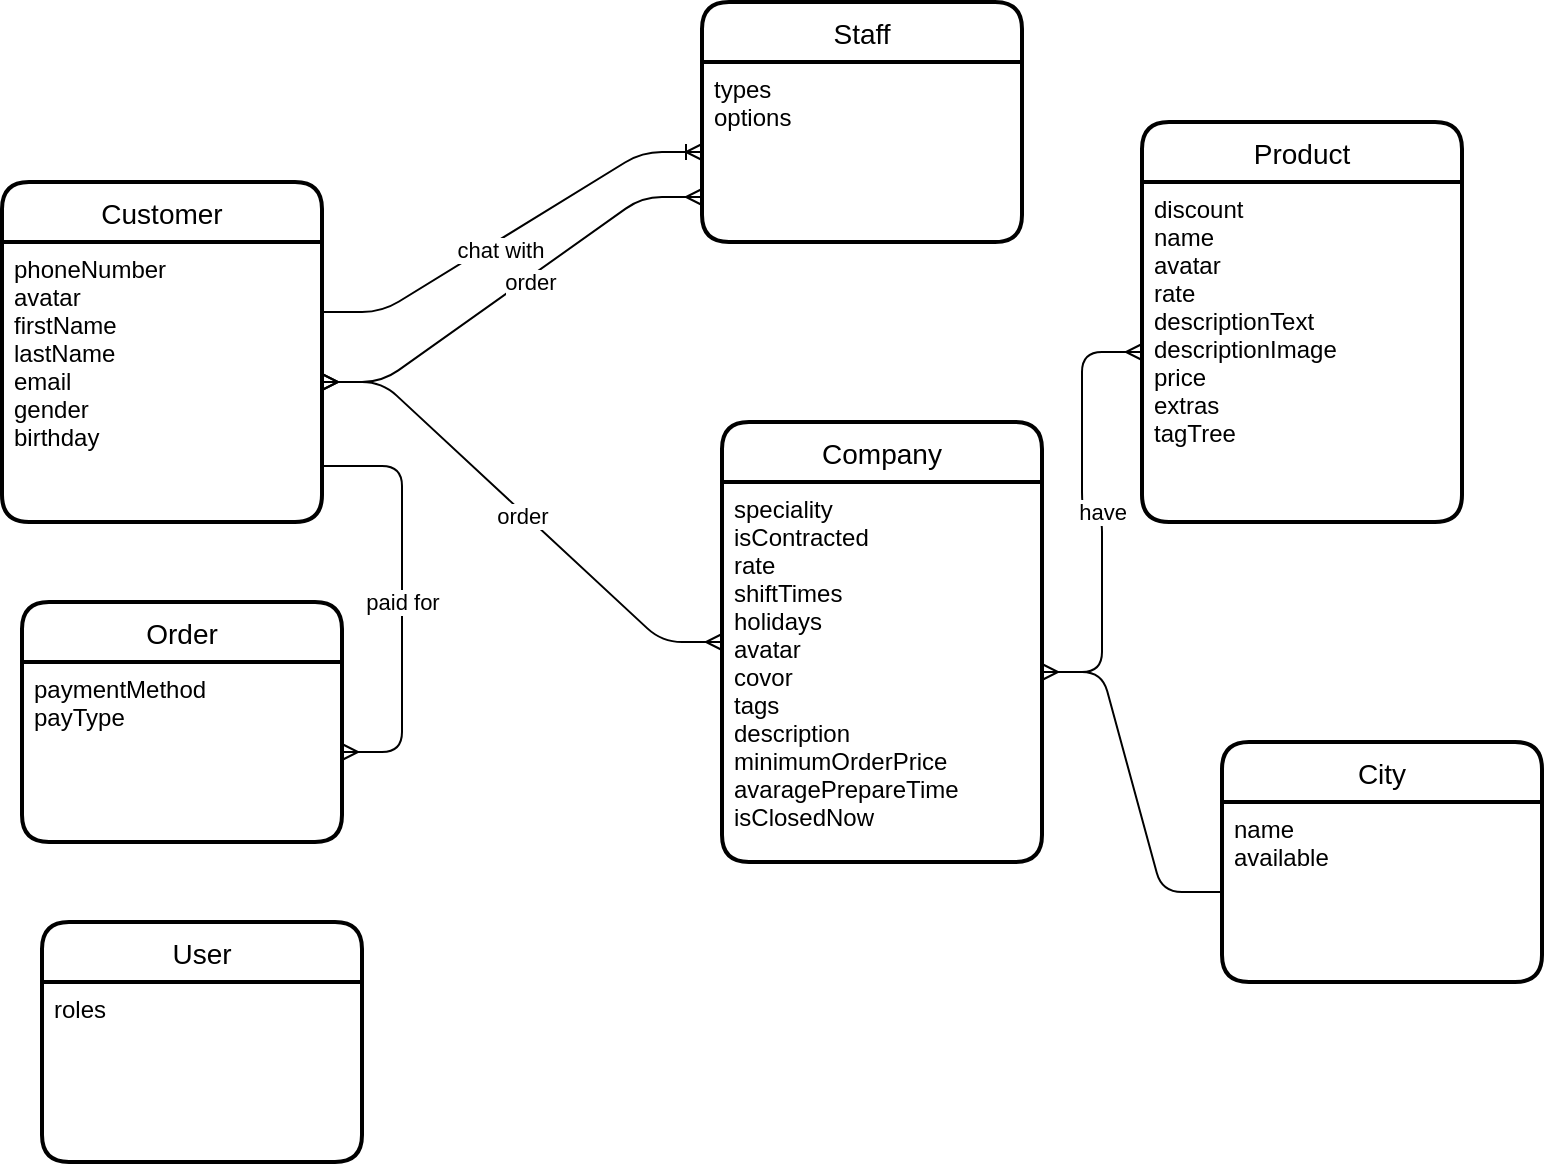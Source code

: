 <mxfile version="15.8.3" type="github" pages="2">
  <diagram id="1CtBD1NfeySFHqps1d7a" name=" conceptual model">
    <mxGraphModel dx="868" dy="1629" grid="1" gridSize="10" guides="1" tooltips="1" connect="1" arrows="1" fold="1" page="1" pageScale="1" pageWidth="827" pageHeight="1169" math="0" shadow="0">
      <root>
        <mxCell id="0" />
        <mxCell id="1" parent="0" />
        <mxCell id="9tGuspN1lIQwCTrpZOpX-1" value="" style="edgeStyle=entityRelationEdgeStyle;fontSize=12;html=1;endArrow=ERmany;startArrow=ERmany;exitX=1;exitY=0.5;exitDx=0;exitDy=0;entryX=0;entryY=0.5;entryDx=0;entryDy=0;" parent="1" source="9tGuspN1lIQwCTrpZOpX-5" target="9tGuspN1lIQwCTrpZOpX-2" edge="1">
          <mxGeometry width="100" height="100" relative="1" as="geometry">
            <mxPoint x="360" y="290" as="sourcePoint" />
            <mxPoint x="460" y="190" as="targetPoint" />
          </mxGeometry>
        </mxCell>
        <mxCell id="9tGuspN1lIQwCTrpZOpX-8" value="order" style="edgeLabel;html=1;align=center;verticalAlign=middle;resizable=0;points=[];rounded=1;" parent="9tGuspN1lIQwCTrpZOpX-1" vertex="1" connectable="0">
          <mxGeometry x="0.006" y="-1" relative="1" as="geometry">
            <mxPoint as="offset" />
          </mxGeometry>
        </mxCell>
        <mxCell id="9tGuspN1lIQwCTrpZOpX-2" value="Company" style="swimlane;childLayout=stackLayout;horizontal=1;startSize=30;horizontalStack=0;fontSize=14;fontStyle=0;strokeWidth=2;resizeParent=0;resizeLast=1;shadow=0;dashed=0;align=center;rounded=1;" parent="1" vertex="1">
          <mxGeometry x="410" y="150" width="160" height="220" as="geometry" />
        </mxCell>
        <mxCell id="9tGuspN1lIQwCTrpZOpX-3" value="speciality&#xa;isContracted&#xa;rate&#xa;shiftTimes&#xa;holidays&#xa;avatar&#xa;covor&#xa;tags&#xa;description&#xa;minimumOrderPrice&#xa;avaragePrepareTime&#xa;isClosedNow" style="align=left;strokeColor=none;fillColor=none;spacingLeft=4;fontSize=12;verticalAlign=top;resizable=0;rotatable=0;part=1;rounded=1;" parent="9tGuspN1lIQwCTrpZOpX-2" vertex="1">
          <mxGeometry y="30" width="160" height="190" as="geometry" />
        </mxCell>
        <mxCell id="9tGuspN1lIQwCTrpZOpX-4" value="Customer" style="swimlane;childLayout=stackLayout;horizontal=1;startSize=30;horizontalStack=0;fontSize=14;fontStyle=0;strokeWidth=2;resizeParent=0;resizeLast=1;shadow=0;dashed=0;align=center;rounded=1;" parent="1" vertex="1">
          <mxGeometry x="50" y="30" width="160" height="170" as="geometry" />
        </mxCell>
        <mxCell id="9tGuspN1lIQwCTrpZOpX-5" value="phoneNumber&#xa;avatar&#xa;firstName&#xa;lastName&#xa;email&#xa;gender&#xa;birthday" style="align=left;strokeColor=none;fillColor=none;spacingLeft=4;fontSize=12;verticalAlign=top;resizable=0;rotatable=0;part=1;rounded=1;" parent="9tGuspN1lIQwCTrpZOpX-4" vertex="1">
          <mxGeometry y="30" width="160" height="140" as="geometry" />
        </mxCell>
        <mxCell id="9tGuspN1lIQwCTrpZOpX-9" value="Staff" style="swimlane;childLayout=stackLayout;horizontal=1;startSize=30;horizontalStack=0;fontSize=14;fontStyle=0;strokeWidth=2;resizeParent=0;resizeLast=1;shadow=0;dashed=0;align=center;rounded=1;" parent="1" vertex="1">
          <mxGeometry x="400" y="-60" width="160" height="120" as="geometry" />
        </mxCell>
        <mxCell id="9tGuspN1lIQwCTrpZOpX-10" value="types&#xa;options" style="align=left;strokeColor=none;fillColor=none;spacingLeft=4;fontSize=12;verticalAlign=top;resizable=0;rotatable=0;part=1;rounded=1;" parent="9tGuspN1lIQwCTrpZOpX-9" vertex="1">
          <mxGeometry y="30" width="160" height="90" as="geometry" />
        </mxCell>
        <mxCell id="9tGuspN1lIQwCTrpZOpX-11" value="" style="edgeStyle=entityRelationEdgeStyle;fontSize=12;html=1;endArrow=ERmany;startArrow=ERmany;exitX=1;exitY=0.5;exitDx=0;exitDy=0;entryX=0;entryY=0.75;entryDx=0;entryDy=0;" parent="1" source="9tGuspN1lIQwCTrpZOpX-5" target="9tGuspN1lIQwCTrpZOpX-10" edge="1">
          <mxGeometry width="100" height="100" relative="1" as="geometry">
            <mxPoint x="360" y="190" as="sourcePoint" />
            <mxPoint x="460" y="90" as="targetPoint" />
          </mxGeometry>
        </mxCell>
        <mxCell id="9tGuspN1lIQwCTrpZOpX-12" value="order" style="edgeLabel;html=1;align=center;verticalAlign=middle;resizable=0;points=[];rounded=1;" parent="9tGuspN1lIQwCTrpZOpX-11" vertex="1" connectable="0">
          <mxGeometry x="0.095" y="-1" relative="1" as="geometry">
            <mxPoint y="1" as="offset" />
          </mxGeometry>
        </mxCell>
        <mxCell id="9tGuspN1lIQwCTrpZOpX-14" value="Order" style="swimlane;childLayout=stackLayout;horizontal=1;startSize=30;horizontalStack=0;fontSize=14;fontStyle=0;strokeWidth=2;resizeParent=0;resizeLast=1;shadow=0;dashed=0;align=center;rounded=1;" parent="1" vertex="1">
          <mxGeometry x="60" y="240" width="160" height="120" as="geometry" />
        </mxCell>
        <mxCell id="9tGuspN1lIQwCTrpZOpX-15" value="paymentMethod&#xa;payType" style="align=left;strokeColor=none;fillColor=none;spacingLeft=4;fontSize=12;verticalAlign=top;resizable=0;rotatable=0;part=1;rounded=1;" parent="9tGuspN1lIQwCTrpZOpX-14" vertex="1">
          <mxGeometry y="30" width="160" height="90" as="geometry" />
        </mxCell>
        <mxCell id="9tGuspN1lIQwCTrpZOpX-21" value="" style="edgeStyle=entityRelationEdgeStyle;fontSize=12;html=1;endArrow=ERoneToMany;exitX=1;exitY=0.25;exitDx=0;exitDy=0;" parent="1" source="9tGuspN1lIQwCTrpZOpX-5" target="9tGuspN1lIQwCTrpZOpX-10" edge="1">
          <mxGeometry width="100" height="100" relative="1" as="geometry">
            <mxPoint x="190" y="65" as="sourcePoint" />
            <mxPoint x="340" y="90" as="targetPoint" />
          </mxGeometry>
        </mxCell>
        <mxCell id="9tGuspN1lIQwCTrpZOpX-22" value="chat with" style="edgeLabel;html=1;align=center;verticalAlign=middle;resizable=0;points=[];rounded=1;" parent="9tGuspN1lIQwCTrpZOpX-21" vertex="1" connectable="0">
          <mxGeometry x="-0.092" y="-4" relative="1" as="geometry">
            <mxPoint as="offset" />
          </mxGeometry>
        </mxCell>
        <mxCell id="9tGuspN1lIQwCTrpZOpX-26" value="" style="edgeStyle=entityRelationEdgeStyle;fontSize=12;html=1;endArrow=ERmany;exitX=0.994;exitY=0.8;exitDx=0;exitDy=0;exitPerimeter=0;" parent="1" source="9tGuspN1lIQwCTrpZOpX-5" target="9tGuspN1lIQwCTrpZOpX-15" edge="1">
          <mxGeometry width="100" height="100" relative="1" as="geometry">
            <mxPoint x="360" y="420" as="sourcePoint" />
            <mxPoint x="470" y="290" as="targetPoint" />
          </mxGeometry>
        </mxCell>
        <mxCell id="9tGuspN1lIQwCTrpZOpX-27" value="paid for" style="edgeLabel;html=1;align=center;verticalAlign=middle;resizable=0;points=[];rounded=1;" parent="9tGuspN1lIQwCTrpZOpX-26" vertex="1" connectable="0">
          <mxGeometry x="0.014" relative="1" as="geometry">
            <mxPoint as="offset" />
          </mxGeometry>
        </mxCell>
        <mxCell id="9tGuspN1lIQwCTrpZOpX-29" value="Product" style="swimlane;childLayout=stackLayout;horizontal=1;startSize=30;horizontalStack=0;fontSize=14;fontStyle=0;strokeWidth=2;resizeParent=0;resizeLast=1;shadow=0;dashed=0;align=center;rounded=1;" parent="1" vertex="1">
          <mxGeometry x="620" width="160" height="200" as="geometry" />
        </mxCell>
        <mxCell id="9tGuspN1lIQwCTrpZOpX-30" value="discount&#xa;name&#xa;avatar&#xa;rate&#xa;descriptionText&#xa;descriptionImage&#xa;price&#xa;extras&#xa;tagTree" style="align=left;strokeColor=none;fillColor=none;spacingLeft=4;fontSize=12;verticalAlign=top;resizable=0;rotatable=0;part=1;rounded=1;" parent="9tGuspN1lIQwCTrpZOpX-29" vertex="1">
          <mxGeometry y="30" width="160" height="170" as="geometry" />
        </mxCell>
        <mxCell id="9tGuspN1lIQwCTrpZOpX-32" value="" style="edgeStyle=entityRelationEdgeStyle;fontSize=12;html=1;endArrow=ERmany;exitX=1;exitY=0.5;exitDx=0;exitDy=0;entryX=0;entryY=0.5;entryDx=0;entryDy=0;" parent="1" source="9tGuspN1lIQwCTrpZOpX-3" target="9tGuspN1lIQwCTrpZOpX-30" edge="1">
          <mxGeometry width="100" height="100" relative="1" as="geometry">
            <mxPoint x="480" y="190" as="sourcePoint" />
            <mxPoint x="640" y="110" as="targetPoint" />
          </mxGeometry>
        </mxCell>
        <mxCell id="9tGuspN1lIQwCTrpZOpX-33" value="have" style="edgeLabel;html=1;align=center;verticalAlign=middle;resizable=0;points=[];rounded=1;" parent="9tGuspN1lIQwCTrpZOpX-32" vertex="1" connectable="0">
          <mxGeometry x="-0.043" relative="1" as="geometry">
            <mxPoint as="offset" />
          </mxGeometry>
        </mxCell>
        <mxCell id="9tGuspN1lIQwCTrpZOpX-37" value="User" style="swimlane;childLayout=stackLayout;horizontal=1;startSize=30;horizontalStack=0;fontSize=14;fontStyle=0;strokeWidth=2;resizeParent=0;resizeLast=1;shadow=0;dashed=0;align=center;rounded=1;" parent="1" vertex="1">
          <mxGeometry x="70" y="400" width="160" height="120" as="geometry" />
        </mxCell>
        <mxCell id="9tGuspN1lIQwCTrpZOpX-38" value="roles" style="align=left;strokeColor=none;fillColor=none;spacingLeft=4;fontSize=12;verticalAlign=top;resizable=0;rotatable=0;part=1;rounded=1;" parent="9tGuspN1lIQwCTrpZOpX-37" vertex="1">
          <mxGeometry y="30" width="160" height="90" as="geometry" />
        </mxCell>
        <mxCell id="KrAc1WM2zYs7Ja44Bgpw-1" value="City" style="swimlane;childLayout=stackLayout;horizontal=1;startSize=30;horizontalStack=0;fontSize=14;fontStyle=0;strokeWidth=2;resizeParent=0;resizeLast=1;shadow=0;dashed=0;align=center;rounded=1;" parent="1" vertex="1">
          <mxGeometry x="660" y="310" width="160" height="120" as="geometry" />
        </mxCell>
        <mxCell id="KrAc1WM2zYs7Ja44Bgpw-2" value="name&#xa;available" style="align=left;strokeColor=none;fillColor=none;spacingLeft=4;fontSize=12;verticalAlign=top;resizable=0;rotatable=0;part=1;rounded=1;" parent="KrAc1WM2zYs7Ja44Bgpw-1" vertex="1">
          <mxGeometry y="30" width="160" height="90" as="geometry" />
        </mxCell>
        <mxCell id="KrAc1WM2zYs7Ja44Bgpw-3" value="" style="edgeStyle=entityRelationEdgeStyle;fontSize=12;html=1;endArrow=ERmany;exitX=0;exitY=0.5;exitDx=0;exitDy=0;" parent="1" source="KrAc1WM2zYs7Ja44Bgpw-2" target="9tGuspN1lIQwCTrpZOpX-3" edge="1">
          <mxGeometry width="100" height="100" relative="1" as="geometry">
            <mxPoint x="360" y="420" as="sourcePoint" />
            <mxPoint x="460" y="320" as="targetPoint" />
          </mxGeometry>
        </mxCell>
      </root>
    </mxGraphModel>
  </diagram>
  <diagram id="sw_Rlb1TfWx7y5tX4xrY" name=" logical model ">
    <mxGraphModel dx="868" dy="1629" grid="1" gridSize="10" guides="1" tooltips="1" connect="1" arrows="1" fold="1" page="1" pageScale="1" pageWidth="827" pageHeight="1169" math="0" shadow="0">
      <root>
        <mxCell id="oJCSZsSPNsd4opIi_z5D-0" />
        <mxCell id="oJCSZsSPNsd4opIi_z5D-1" parent="oJCSZsSPNsd4opIi_z5D-0" />
        <mxCell id="y8rt7L6xw_jl8__FzK8q-2" value="Company" style="swimlane;childLayout=stackLayout;horizontal=1;startSize=30;horizontalStack=0;fontSize=14;fontStyle=0;strokeWidth=2;resizeParent=0;resizeLast=1;shadow=0;dashed=0;align=center;rounded=1;" parent="oJCSZsSPNsd4opIi_z5D-1" vertex="1">
          <mxGeometry x="830" y="-560" width="180" height="210" as="geometry" />
        </mxCell>
        <mxCell id="y8rt7L6xw_jl8__FzK8q-3" value="isContracted (bool) &#xa;rate (float)&#xa;avatar (image)&#xa;covor (image)&#xa;description (text)&#xa;minimumOrderPrice (float)&#xa;avaragePrepareTime (number)&#xa;isClosedNow (bool)" style="align=left;strokeColor=none;fillColor=none;spacingLeft=4;fontSize=12;verticalAlign=top;resizable=0;rotatable=0;part=1;rounded=1;" parent="y8rt7L6xw_jl8__FzK8q-2" vertex="1">
          <mxGeometry y="30" width="180" height="180" as="geometry" />
        </mxCell>
        <mxCell id="y8rt7L6xw_jl8__FzK8q-4" value="Customer" style="swimlane;childLayout=stackLayout;horizontal=1;startSize=30;horizontalStack=0;fontSize=14;fontStyle=0;strokeWidth=2;resizeParent=0;resizeLast=1;shadow=0;dashed=0;align=center;rounded=1;" parent="oJCSZsSPNsd4opIi_z5D-1" vertex="1">
          <mxGeometry x="520" y="-640" width="160" height="170" as="geometry" />
        </mxCell>
        <mxCell id="y8rt7L6xw_jl8__FzK8q-5" value="phoneNumber (string)&#xa;avatar (image)&#xa;firstName (string)&#xa;lastName (string)&#xa;email (string)&#xa;gender (enum)&#xa;birthday (Date)" style="align=left;strokeColor=none;fillColor=none;spacingLeft=4;fontSize=12;verticalAlign=top;resizable=0;rotatable=0;part=1;rounded=1;" parent="y8rt7L6xw_jl8__FzK8q-4" vertex="1">
          <mxGeometry y="30" width="160" height="140" as="geometry" />
        </mxCell>
        <mxCell id="y8rt7L6xw_jl8__FzK8q-6" value="Staff" style="swimlane;childLayout=stackLayout;horizontal=1;startSize=30;horizontalStack=0;fontSize=14;fontStyle=0;strokeWidth=2;resizeParent=0;resizeLast=1;shadow=0;dashed=0;align=center;rounded=1;" parent="oJCSZsSPNsd4opIi_z5D-1" vertex="1">
          <mxGeometry x="1390" y="-740" width="160" height="130" as="geometry">
            <mxRectangle x="996" y="-850" width="60" height="30" as="alternateBounds" />
          </mxGeometry>
        </mxCell>
        <mxCell id="y8rt7L6xw_jl8__FzK8q-7" value="name (string)&#xa;avatar (image)&#xa;gender (enum)&#xa;birthday (Date)" style="align=left;strokeColor=none;fillColor=none;spacingLeft=4;fontSize=12;verticalAlign=top;resizable=0;rotatable=0;part=1;rounded=1;" parent="y8rt7L6xw_jl8__FzK8q-6" vertex="1">
          <mxGeometry y="30" width="160" height="100" as="geometry" />
        </mxCell>
        <mxCell id="y8rt7L6xw_jl8__FzK8q-16" value="Product" style="swimlane;childLayout=stackLayout;horizontal=1;startSize=30;horizontalStack=0;fontSize=14;fontStyle=0;strokeWidth=2;resizeParent=0;resizeLast=1;shadow=0;dashed=0;align=center;rounded=1;" parent="oJCSZsSPNsd4opIi_z5D-1" vertex="1">
          <mxGeometry x="1161" y="-520" width="160" height="110" as="geometry" />
        </mxCell>
        <mxCell id="y8rt7L6xw_jl8__FzK8q-17" value="name (string)&#xa;avatar (image)&#xa;rate (float)&#xa;description (string | image)" style="align=left;strokeColor=none;fillColor=none;spacingLeft=4;fontSize=12;verticalAlign=top;resizable=0;rotatable=0;part=1;rounded=1;" parent="y8rt7L6xw_jl8__FzK8q-16" vertex="1">
          <mxGeometry y="30" width="160" height="80" as="geometry" />
        </mxCell>
        <mxCell id="y8rt7L6xw_jl8__FzK8q-18" value="" style="edgeStyle=entityRelationEdgeStyle;fontSize=12;html=1;endArrow=ERmany;exitX=1;exitY=0.25;exitDx=0;exitDy=0;entryX=0;entryY=0.5;entryDx=0;entryDy=0;" parent="oJCSZsSPNsd4opIi_z5D-1" source="y8rt7L6xw_jl8__FzK8q-3" target="y8rt7L6xw_jl8__FzK8q-17" edge="1">
          <mxGeometry width="100" height="100" relative="1" as="geometry">
            <mxPoint x="1006" y="-400" as="sourcePoint" />
            <mxPoint x="1150" y="-500" as="targetPoint" />
          </mxGeometry>
        </mxCell>
        <mxCell id="y8rt7L6xw_jl8__FzK8q-19" value="have" style="edgeLabel;html=1;align=center;verticalAlign=middle;resizable=0;points=[];rounded=1;" parent="y8rt7L6xw_jl8__FzK8q-18" vertex="1" connectable="0">
          <mxGeometry x="-0.043" relative="1" as="geometry">
            <mxPoint as="offset" />
          </mxGeometry>
        </mxCell>
        <mxCell id="y8rt7L6xw_jl8__FzK8q-20" value="User" style="swimlane;childLayout=stackLayout;horizontal=1;startSize=30;horizontalStack=0;fontSize=14;fontStyle=0;strokeWidth=2;resizeParent=0;resizeLast=1;shadow=0;dashed=0;align=center;rounded=1;" parent="oJCSZsSPNsd4opIi_z5D-1" vertex="1">
          <mxGeometry x="30" y="-360" width="160" height="120" as="geometry" />
        </mxCell>
        <mxCell id="y8rt7L6xw_jl8__FzK8q-21" value="name (string)&#xa;email (stirng)&#xa;password (string)&#xa;phone (string)&#xa;avatar (string)" style="align=left;strokeColor=none;fillColor=none;spacingLeft=4;fontSize=12;verticalAlign=top;resizable=0;rotatable=0;part=1;rounded=1;" parent="y8rt7L6xw_jl8__FzK8q-20" vertex="1">
          <mxGeometry y="30" width="160" height="90" as="geometry" />
        </mxCell>
        <mxCell id="y8rt7L6xw_jl8__FzK8q-22" value="Order" style="swimlane;childLayout=stackLayout;horizontal=1;startSize=30;horizontalStack=0;fontSize=14;fontStyle=0;strokeWidth=2;resizeParent=0;resizeLast=1;shadow=0;dashed=0;align=center;rounded=1;" parent="oJCSZsSPNsd4opIi_z5D-1" vertex="1">
          <mxGeometry x="850" y="-704" width="160" height="120" as="geometry" />
        </mxCell>
        <mxCell id="y8rt7L6xw_jl8__FzK8q-23" value="from (string)&#xa;to (string)&#xa;shippedAt (dateTime)" style="align=left;strokeColor=none;fillColor=none;spacingLeft=4;fontSize=12;verticalAlign=top;resizable=0;rotatable=0;part=1;rounded=1;" parent="y8rt7L6xw_jl8__FzK8q-22" vertex="1">
          <mxGeometry y="30" width="160" height="90" as="geometry" />
        </mxCell>
        <mxCell id="y8rt7L6xw_jl8__FzK8q-25" value="" style="edgeStyle=entityRelationEdgeStyle;fontSize=12;html=1;endArrow=ERoneToMany;exitX=1;exitY=0.75;exitDx=0;exitDy=0;entryX=0;entryY=0.75;entryDx=0;entryDy=0;" parent="oJCSZsSPNsd4opIi_z5D-1" source="y8rt7L6xw_jl8__FzK8q-5" target="y8rt7L6xw_jl8__FzK8q-23" edge="1">
          <mxGeometry width="100" height="100" relative="1" as="geometry">
            <mxPoint x="1006" y="-390" as="sourcePoint" />
            <mxPoint x="1106" y="-490" as="targetPoint" />
          </mxGeometry>
        </mxCell>
        <mxCell id="54-7GYDkhkA4QGFH5Vja-4" value="have" style="edgeLabel;html=1;align=center;verticalAlign=middle;resizable=0;points=[];rounded=1;" parent="y8rt7L6xw_jl8__FzK8q-25" vertex="1" connectable="0">
          <mxGeometry x="-0.025" y="2" relative="1" as="geometry">
            <mxPoint as="offset" />
          </mxGeometry>
        </mxCell>
        <mxCell id="y8rt7L6xw_jl8__FzK8q-26" value="" style="edgeStyle=entityRelationEdgeStyle;fontSize=12;html=1;endArrow=ERoneToMany;entryX=1;entryY=0.5;entryDx=0;entryDy=0;exitX=0;exitY=0.5;exitDx=0;exitDy=0;startArrow=ERmany;startFill=0;" parent="oJCSZsSPNsd4opIi_z5D-1" source="y8rt7L6xw_jl8__FzK8q-17" target="y8rt7L6xw_jl8__FzK8q-23" edge="1">
          <mxGeometry width="100" height="100" relative="1" as="geometry">
            <mxPoint x="1006" y="-390" as="sourcePoint" />
            <mxPoint x="1106" y="-490" as="targetPoint" />
          </mxGeometry>
        </mxCell>
        <mxCell id="54-7GYDkhkA4QGFH5Vja-47" value="have" style="edgeLabel;html=1;align=center;verticalAlign=middle;resizable=0;points=[];rounded=1;" parent="y8rt7L6xw_jl8__FzK8q-26" vertex="1" connectable="0">
          <mxGeometry x="-0.044" y="-1" relative="1" as="geometry">
            <mxPoint as="offset" />
          </mxGeometry>
        </mxCell>
        <mxCell id="wuW9CxF9y5MbO_lCoYKC-0" value="" style="edgeStyle=entityRelationEdgeStyle;fontSize=12;html=1;endArrow=ERmany;startArrow=ERmany;exitX=1;exitY=0.5;exitDx=0;exitDy=0;entryX=0;entryY=0.75;entryDx=0;entryDy=0;" parent="oJCSZsSPNsd4opIi_z5D-1" source="y8rt7L6xw_jl8__FzK8q-23" target="y8rt7L6xw_jl8__FzK8q-7" edge="1">
          <mxGeometry width="100" height="100" relative="1" as="geometry">
            <mxPoint x="1006" y="-590" as="sourcePoint" />
            <mxPoint x="1106" y="-690" as="targetPoint" />
          </mxGeometry>
        </mxCell>
        <mxCell id="54-7GYDkhkA4QGFH5Vja-5" value="have" style="edgeLabel;html=1;align=center;verticalAlign=middle;resizable=0;points=[];rounded=1;" parent="wuW9CxF9y5MbO_lCoYKC-0" vertex="1" connectable="0">
          <mxGeometry x="0.115" y="-1" relative="1" as="geometry">
            <mxPoint as="offset" />
          </mxGeometry>
        </mxCell>
        <mxCell id="wuW9CxF9y5MbO_lCoYKC-1" value="Message" style="swimlane;childLayout=stackLayout;horizontal=1;startSize=30;horizontalStack=0;fontSize=14;fontStyle=0;strokeWidth=2;resizeParent=0;resizeLast=1;shadow=0;dashed=0;align=center;rounded=1;" parent="oJCSZsSPNsd4opIi_z5D-1" vertex="1">
          <mxGeometry x="540" y="-890" width="160" height="150" as="geometry" />
        </mxCell>
        <mxCell id="wuW9CxF9y5MbO_lCoYKC-2" value="type (enum)&#xa;body (string)&#xa;readed (bool)&#xa;sendTime (dateTime)&#xa;isFromMe (bool)" style="align=left;strokeColor=none;fillColor=none;spacingLeft=4;fontSize=12;verticalAlign=top;resizable=0;rotatable=0;part=1;rounded=1;" parent="wuW9CxF9y5MbO_lCoYKC-1" vertex="1">
          <mxGeometry y="30" width="160" height="120" as="geometry" />
        </mxCell>
        <mxCell id="54-7GYDkhkA4QGFH5Vja-2" value="" style="edgeStyle=entityRelationEdgeStyle;fontSize=12;html=1;endArrow=ERmany;entryX=1;entryY=0.75;entryDx=0;entryDy=0;exitX=0;exitY=0.5;exitDx=0;exitDy=0;" parent="oJCSZsSPNsd4opIi_z5D-1" source="y8rt7L6xw_jl8__FzK8q-23" target="wuW9CxF9y5MbO_lCoYKC-2" edge="1">
          <mxGeometry width="100" height="100" relative="1" as="geometry">
            <mxPoint x="1006" y="-590" as="sourcePoint" />
            <mxPoint x="1106" y="-690" as="targetPoint" />
          </mxGeometry>
        </mxCell>
        <mxCell id="54-7GYDkhkA4QGFH5Vja-3" value="have" style="edgeLabel;html=1;align=center;verticalAlign=middle;resizable=0;points=[];rounded=1;" parent="54-7GYDkhkA4QGFH5Vja-2" vertex="1" connectable="0">
          <mxGeometry x="0.012" y="-1" relative="1" as="geometry">
            <mxPoint as="offset" />
          </mxGeometry>
        </mxCell>
        <mxCell id="54-7GYDkhkA4QGFH5Vja-6" value="Transport" style="swimlane;childLayout=stackLayout;horizontal=1;startSize=30;horizontalStack=0;fontSize=14;fontStyle=0;strokeWidth=2;resizeParent=0;resizeLast=1;shadow=0;dashed=0;align=center;rounded=1;" parent="oJCSZsSPNsd4opIi_z5D-1" vertex="1">
          <mxGeometry x="1130" y="-740" width="160" height="60" as="geometry" />
        </mxCell>
        <mxCell id="54-7GYDkhkA4QGFH5Vja-7" value="brandName (string)&#xa;" style="align=left;strokeColor=none;fillColor=none;spacingLeft=4;fontSize=12;verticalAlign=top;resizable=0;rotatable=0;part=1;rounded=1;" parent="54-7GYDkhkA4QGFH5Vja-6" vertex="1">
          <mxGeometry y="30" width="160" height="30" as="geometry" />
        </mxCell>
        <mxCell id="54-7GYDkhkA4QGFH5Vja-8" value="" style="edgeStyle=entityRelationEdgeStyle;fontSize=12;html=1;endArrow=ERmany;startArrow=ERmany;exitX=1;exitY=0.75;exitDx=0;exitDy=0;" parent="oJCSZsSPNsd4opIi_z5D-1" source="54-7GYDkhkA4QGFH5Vja-7" target="y8rt7L6xw_jl8__FzK8q-7" edge="1">
          <mxGeometry width="100" height="100" relative="1" as="geometry">
            <mxPoint x="1006" y="-590" as="sourcePoint" />
            <mxPoint x="1096" y="-720" as="targetPoint" />
          </mxGeometry>
        </mxCell>
        <mxCell id="54-7GYDkhkA4QGFH5Vja-9" value="have" style="edgeLabel;html=1;align=center;verticalAlign=middle;resizable=0;points=[];rounded=1;" parent="54-7GYDkhkA4QGFH5Vja-8" vertex="1" connectable="0">
          <mxGeometry x="-0.041" y="2" relative="1" as="geometry">
            <mxPoint x="1" as="offset" />
          </mxGeometry>
        </mxCell>
        <mxCell id="54-7GYDkhkA4QGFH5Vja-10" value="Available Options" style="swimlane;childLayout=stackLayout;horizontal=1;startSize=30;horizontalStack=0;fontSize=14;fontStyle=0;strokeWidth=2;resizeParent=0;resizeLast=1;shadow=0;dashed=0;align=center;rounded=1;" parent="oJCSZsSPNsd4opIi_z5D-1" vertex="1">
          <mxGeometry x="850" y="-890" width="160" height="70" as="geometry" />
        </mxCell>
        <mxCell id="54-7GYDkhkA4QGFH5Vja-11" value="option (string)" style="align=left;strokeColor=none;fillColor=none;spacingLeft=4;fontSize=12;verticalAlign=top;resizable=0;rotatable=0;part=1;rounded=1;" parent="54-7GYDkhkA4QGFH5Vja-10" vertex="1">
          <mxGeometry y="30" width="160" height="40" as="geometry" />
        </mxCell>
        <mxCell id="54-7GYDkhkA4QGFH5Vja-13" value="" style="edgeStyle=entityRelationEdgeStyle;fontSize=12;html=1;endArrow=ERmany;startArrow=ERmany;exitX=1;exitY=0.25;exitDx=0;exitDy=0;entryX=0;entryY=0.5;entryDx=0;entryDy=0;" parent="oJCSZsSPNsd4opIi_z5D-1" source="y2Da1GwsdGxIQQ0L9hlV-35" target="54-7GYDkhkA4QGFH5Vja-7" edge="1">
          <mxGeometry width="100" height="100" relative="1" as="geometry">
            <mxPoint x="1016" y="-630" as="sourcePoint" />
            <mxPoint x="1116" y="-730" as="targetPoint" />
          </mxGeometry>
        </mxCell>
        <mxCell id="54-7GYDkhkA4QGFH5Vja-14" value="have" style="edgeLabel;html=1;align=center;verticalAlign=middle;resizable=0;points=[];rounded=1;" parent="54-7GYDkhkA4QGFH5Vja-13" vertex="1" connectable="0">
          <mxGeometry x="-0.063" relative="1" as="geometry">
            <mxPoint as="offset" />
          </mxGeometry>
        </mxCell>
        <mxCell id="54-7GYDkhkA4QGFH5Vja-20" value="Extra" style="swimlane;childLayout=stackLayout;horizontal=1;startSize=30;horizontalStack=0;fontSize=14;fontStyle=0;strokeWidth=2;resizeParent=0;resizeLast=1;shadow=0;dashed=0;align=center;rounded=1;" parent="oJCSZsSPNsd4opIi_z5D-1" vertex="1">
          <mxGeometry x="1161" y="-380" width="160" height="70" as="geometry" />
        </mxCell>
        <mxCell id="54-7GYDkhkA4QGFH5Vja-21" value="name (string)&#xa;price (float)" style="align=left;strokeColor=none;fillColor=none;spacingLeft=4;fontSize=12;verticalAlign=top;resizable=0;rotatable=0;part=1;rounded=1;" parent="54-7GYDkhkA4QGFH5Vja-20" vertex="1">
          <mxGeometry y="30" width="160" height="40" as="geometry" />
        </mxCell>
        <mxCell id="54-7GYDkhkA4QGFH5Vja-23" value="" style="edgeStyle=entityRelationEdgeStyle;fontSize=12;html=1;endArrow=ERoneToMany;entryX=0;entryY=0.75;entryDx=0;entryDy=0;exitX=1;exitY=0.25;exitDx=0;exitDy=0;" parent="oJCSZsSPNsd4opIi_z5D-1" source="y8rt7L6xw_jl8__FzK8q-3" target="54-7GYDkhkA4QGFH5Vja-21" edge="1">
          <mxGeometry width="100" height="100" relative="1" as="geometry">
            <mxPoint x="1006" y="-360" as="sourcePoint" />
            <mxPoint x="1106" y="-460" as="targetPoint" />
          </mxGeometry>
        </mxCell>
        <mxCell id="54-7GYDkhkA4QGFH5Vja-27" value="have" style="edgeLabel;html=1;align=center;verticalAlign=middle;resizable=0;points=[];rounded=1;" parent="54-7GYDkhkA4QGFH5Vja-23" vertex="1" connectable="0">
          <mxGeometry x="0.043" y="-1" relative="1" as="geometry">
            <mxPoint as="offset" />
          </mxGeometry>
        </mxCell>
        <mxCell id="54-7GYDkhkA4QGFH5Vja-25" value="" style="edgeStyle=entityRelationEdgeStyle;fontSize=12;html=1;endArrow=ERmany;startArrow=ERmany;exitX=1;exitY=0.5;exitDx=0;exitDy=0;entryX=1;entryY=0.75;entryDx=0;entryDy=0;" parent="oJCSZsSPNsd4opIi_z5D-1" source="54-7GYDkhkA4QGFH5Vja-21" target="y8rt7L6xw_jl8__FzK8q-17" edge="1">
          <mxGeometry width="100" height="100" relative="1" as="geometry">
            <mxPoint x="1006" y="-360" as="sourcePoint" />
            <mxPoint x="1106" y="-460" as="targetPoint" />
          </mxGeometry>
        </mxCell>
        <mxCell id="54-7GYDkhkA4QGFH5Vja-26" value="have" style="edgeLabel;html=1;align=center;verticalAlign=middle;resizable=0;points=[];rounded=1;" parent="54-7GYDkhkA4QGFH5Vja-25" vertex="1" connectable="0">
          <mxGeometry x="0.085" y="-5" relative="1" as="geometry">
            <mxPoint as="offset" />
          </mxGeometry>
        </mxCell>
        <mxCell id="54-7GYDkhkA4QGFH5Vja-28" value="Role" style="swimlane;childLayout=stackLayout;horizontal=1;startSize=30;horizontalStack=0;fontSize=14;fontStyle=0;strokeWidth=2;resizeParent=0;resizeLast=1;shadow=0;dashed=0;align=center;rounded=1;" parent="oJCSZsSPNsd4opIi_z5D-1" vertex="1">
          <mxGeometry x="300" y="-310" width="160" height="70" as="geometry" />
        </mxCell>
        <mxCell id="54-7GYDkhkA4QGFH5Vja-29" value="roleName (string)&#xa;roleDescription (string)&#xa;" style="align=left;strokeColor=none;fillColor=none;spacingLeft=4;fontSize=12;verticalAlign=top;resizable=0;rotatable=0;part=1;rounded=1;" parent="54-7GYDkhkA4QGFH5Vja-28" vertex="1">
          <mxGeometry y="30" width="160" height="40" as="geometry" />
        </mxCell>
        <mxCell id="54-7GYDkhkA4QGFH5Vja-30" value="" style="edgeStyle=entityRelationEdgeStyle;fontSize=12;html=1;endArrow=ERmany;startArrow=ERmany;exitX=1;exitY=0.75;exitDx=0;exitDy=0;entryX=0;entryY=0.5;entryDx=0;entryDy=0;" parent="oJCSZsSPNsd4opIi_z5D-1" source="y8rt7L6xw_jl8__FzK8q-21" target="54-7GYDkhkA4QGFH5Vja-29" edge="1">
          <mxGeometry width="100" height="100" relative="1" as="geometry">
            <mxPoint x="381" y="-290" as="sourcePoint" />
            <mxPoint x="481" y="-390" as="targetPoint" />
          </mxGeometry>
        </mxCell>
        <mxCell id="54-7GYDkhkA4QGFH5Vja-34" value="have" style="edgeLabel;html=1;align=center;verticalAlign=middle;resizable=0;points=[];rounded=1;" parent="54-7GYDkhkA4QGFH5Vja-30" vertex="1" connectable="0">
          <mxGeometry x="-0.083" relative="1" as="geometry">
            <mxPoint as="offset" />
          </mxGeometry>
        </mxCell>
        <mxCell id="54-7GYDkhkA4QGFH5Vja-31" value="Permission" style="swimlane;childLayout=stackLayout;horizontal=1;startSize=30;horizontalStack=0;fontSize=14;fontStyle=0;strokeWidth=2;resizeParent=0;resizeLast=1;shadow=0;dashed=0;align=center;rounded=1;" parent="oJCSZsSPNsd4opIi_z5D-1" vertex="1">
          <mxGeometry x="30" y="-230" width="160" height="60" as="geometry" />
        </mxCell>
        <mxCell id="54-7GYDkhkA4QGFH5Vja-32" value="permission (string)" style="align=left;strokeColor=none;fillColor=none;spacingLeft=4;fontSize=12;verticalAlign=top;resizable=0;rotatable=0;part=1;rounded=1;" parent="54-7GYDkhkA4QGFH5Vja-31" vertex="1">
          <mxGeometry y="30" width="160" height="30" as="geometry" />
        </mxCell>
        <mxCell id="54-7GYDkhkA4QGFH5Vja-33" value="" style="edgeStyle=entityRelationEdgeStyle;fontSize=12;html=1;endArrow=ERmany;startArrow=ERmany;exitX=1;exitY=0.25;exitDx=0;exitDy=0;entryX=0;entryY=0.5;entryDx=0;entryDy=0;" parent="oJCSZsSPNsd4opIi_z5D-1" source="54-7GYDkhkA4QGFH5Vja-32" target="54-7GYDkhkA4QGFH5Vja-29" edge="1">
          <mxGeometry width="100" height="100" relative="1" as="geometry">
            <mxPoint x="381" y="-290" as="sourcePoint" />
            <mxPoint x="481" y="-390" as="targetPoint" />
          </mxGeometry>
        </mxCell>
        <mxCell id="54-7GYDkhkA4QGFH5Vja-35" value="have" style="edgeLabel;html=1;align=center;verticalAlign=middle;resizable=0;points=[];rounded=1;" parent="54-7GYDkhkA4QGFH5Vja-33" vertex="1" connectable="0">
          <mxGeometry x="-0.068" y="1" relative="1" as="geometry">
            <mxPoint as="offset" />
          </mxGeometry>
        </mxCell>
        <mxCell id="54-7GYDkhkA4QGFH5Vja-36" value="Staff Speciality" style="swimlane;childLayout=stackLayout;horizontal=1;startSize=30;horizontalStack=0;fontSize=14;fontStyle=0;strokeWidth=2;resizeParent=0;resizeLast=1;shadow=0;dashed=0;align=center;rounded=1;" parent="oJCSZsSPNsd4opIi_z5D-1" vertex="1">
          <mxGeometry x="1130" y="-830" width="160" height="70" as="geometry" />
        </mxCell>
        <mxCell id="54-7GYDkhkA4QGFH5Vja-37" value="specialitiy (text)" style="align=left;strokeColor=none;fillColor=none;spacingLeft=4;fontSize=12;verticalAlign=top;resizable=0;rotatable=0;part=1;rounded=1;" parent="54-7GYDkhkA4QGFH5Vja-36" vertex="1">
          <mxGeometry y="30" width="160" height="40" as="geometry" />
        </mxCell>
        <mxCell id="54-7GYDkhkA4QGFH5Vja-40" value="" style="edgeStyle=entityRelationEdgeStyle;fontSize=12;html=1;endArrow=ERmany;startArrow=ERmany;" parent="oJCSZsSPNsd4opIi_z5D-1" source="54-7GYDkhkA4QGFH5Vja-11" target="54-7GYDkhkA4QGFH5Vja-37" edge="1">
          <mxGeometry width="100" height="100" relative="1" as="geometry">
            <mxPoint x="1080" y="-650" as="sourcePoint" />
            <mxPoint x="1180" y="-750" as="targetPoint" />
          </mxGeometry>
        </mxCell>
        <mxCell id="54-7GYDkhkA4QGFH5Vja-42" value="have" style="edgeLabel;html=1;align=center;verticalAlign=middle;resizable=0;points=[];rounded=1;" parent="54-7GYDkhkA4QGFH5Vja-40" vertex="1" connectable="0">
          <mxGeometry x="-0.088" y="2" relative="1" as="geometry">
            <mxPoint as="offset" />
          </mxGeometry>
        </mxCell>
        <mxCell id="54-7GYDkhkA4QGFH5Vja-44" value="" style="edgeStyle=entityRelationEdgeStyle;fontSize=12;html=1;endArrow=ERmany;startArrow=ERmany;exitX=1;exitY=0.5;exitDx=0;exitDy=0;entryX=0;entryY=0.25;entryDx=0;entryDy=0;" parent="oJCSZsSPNsd4opIi_z5D-1" source="54-7GYDkhkA4QGFH5Vja-37" target="y8rt7L6xw_jl8__FzK8q-7" edge="1">
          <mxGeometry width="100" height="100" relative="1" as="geometry">
            <mxPoint x="1070" y="-710" as="sourcePoint" />
            <mxPoint x="1290" y="-915" as="targetPoint" />
          </mxGeometry>
        </mxCell>
        <mxCell id="54-7GYDkhkA4QGFH5Vja-45" value="have" style="edgeLabel;html=1;align=center;verticalAlign=middle;resizable=0;points=[];rounded=1;" parent="54-7GYDkhkA4QGFH5Vja-44" vertex="1" connectable="0">
          <mxGeometry x="-0.143" relative="1" as="geometry">
            <mxPoint as="offset" />
          </mxGeometry>
        </mxCell>
        <mxCell id="54-7GYDkhkA4QGFH5Vja-49" value="Staff selected option" style="swimlane;childLayout=stackLayout;horizontal=1;startSize=30;horizontalStack=0;fontSize=14;fontStyle=0;strokeWidth=2;resizeParent=0;resizeLast=1;shadow=0;dashed=0;align=center;rounded=1;" parent="oJCSZsSPNsd4opIi_z5D-1" vertex="1">
          <mxGeometry x="1140" y="-960" width="160" height="60" as="geometry" />
        </mxCell>
        <mxCell id="54-7GYDkhkA4QGFH5Vja-50" value="optionName (string )" style="align=left;strokeColor=none;fillColor=none;spacingLeft=4;fontSize=12;verticalAlign=top;resizable=0;rotatable=0;part=1;rounded=1;" parent="54-7GYDkhkA4QGFH5Vja-49" vertex="1">
          <mxGeometry y="30" width="160" height="30" as="geometry" />
        </mxCell>
        <mxCell id="54-7GYDkhkA4QGFH5Vja-52" value="" style="edgeStyle=entityRelationEdgeStyle;fontSize=12;html=1;endArrow=ERmany;startArrow=ERmany;exitX=0;exitY=0.25;exitDx=0;exitDy=0;entryX=1;entryY=0.5;entryDx=0;entryDy=0;" parent="oJCSZsSPNsd4opIi_z5D-1" source="y8rt7L6xw_jl8__FzK8q-7" target="54-7GYDkhkA4QGFH5Vja-50" edge="1">
          <mxGeometry width="100" height="100" relative="1" as="geometry">
            <mxPoint x="1370" y="-660" as="sourcePoint" />
            <mxPoint x="1470" y="-760" as="targetPoint" />
          </mxGeometry>
        </mxCell>
        <mxCell id="54-7GYDkhkA4QGFH5Vja-53" value="have" style="edgeLabel;html=1;align=center;verticalAlign=middle;resizable=0;points=[];rounded=1;" parent="54-7GYDkhkA4QGFH5Vja-52" vertex="1" connectable="0">
          <mxGeometry x="0.054" y="-3" relative="1" as="geometry">
            <mxPoint as="offset" />
          </mxGeometry>
        </mxCell>
        <mxCell id="54-7GYDkhkA4QGFH5Vja-55" value="Allowed options" style="swimlane;childLayout=stackLayout;horizontal=1;startSize=30;horizontalStack=0;fontSize=14;fontStyle=0;strokeWidth=2;resizeParent=0;resizeLast=1;shadow=0;dashed=0;align=center;sketch=0;rounded=1;" parent="oJCSZsSPNsd4opIi_z5D-1" vertex="1">
          <mxGeometry x="520" y="-1110" width="160" height="70" as="geometry" />
        </mxCell>
        <mxCell id="54-7GYDkhkA4QGFH5Vja-56" value="option (string)" style="align=left;strokeColor=none;fillColor=none;spacingLeft=4;fontSize=12;verticalAlign=top;resizable=0;rotatable=0;part=1;sketch=0;rounded=1;" parent="54-7GYDkhkA4QGFH5Vja-55" vertex="1">
          <mxGeometry y="30" width="160" height="40" as="geometry" />
        </mxCell>
        <mxCell id="54-7GYDkhkA4QGFH5Vja-57" value="" style="edgeStyle=entityRelationEdgeStyle;fontSize=12;html=1;endArrow=ERmany;startArrow=ERmany;sketch=0;curved=0;exitX=0;exitY=0;exitDx=0;exitDy=0;entryX=1;entryY=0.75;entryDx=0;entryDy=0;" parent="oJCSZsSPNsd4opIi_z5D-1" source="y8rt7L6xw_jl8__FzK8q-23" target="54-7GYDkhkA4QGFH5Vja-56" edge="1">
          <mxGeometry width="100" height="100" relative="1" as="geometry">
            <mxPoint x="1090" y="-670" as="sourcePoint" />
            <mxPoint x="1190" y="-770" as="targetPoint" />
          </mxGeometry>
        </mxCell>
        <mxCell id="54-7GYDkhkA4QGFH5Vja-58" value="have" style="edgeLabel;html=1;align=center;verticalAlign=middle;resizable=0;points=[];rounded=1;" parent="54-7GYDkhkA4QGFH5Vja-57" vertex="1" connectable="0">
          <mxGeometry x="-0.013" relative="1" as="geometry">
            <mxPoint as="offset" />
          </mxGeometry>
        </mxCell>
        <mxCell id="54-7GYDkhkA4QGFH5Vja-59" value="" style="edgeStyle=entityRelationEdgeStyle;fontSize=12;html=1;endArrow=ERmany;startArrow=ERmany;sketch=0;curved=0;exitX=1;exitY=0.25;exitDx=0;exitDy=0;entryX=0;entryY=0;entryDx=0;entryDy=0;" parent="oJCSZsSPNsd4opIi_z5D-1" source="54-7GYDkhkA4QGFH5Vja-56" target="54-7GYDkhkA4QGFH5Vja-11" edge="1">
          <mxGeometry width="100" height="100" relative="1" as="geometry">
            <mxPoint x="1090" y="-670" as="sourcePoint" />
            <mxPoint x="1190" y="-770" as="targetPoint" />
          </mxGeometry>
        </mxCell>
        <mxCell id="54-7GYDkhkA4QGFH5Vja-60" value="Payment Method" style="swimlane;childLayout=stackLayout;horizontal=1;startSize=30;horizontalStack=0;fontSize=14;fontStyle=0;strokeWidth=2;resizeParent=0;resizeLast=1;shadow=0;dashed=0;align=center;sketch=0;rounded=1;" parent="oJCSZsSPNsd4opIi_z5D-1" vertex="1">
          <mxGeometry x="1161" y="-215" width="160" height="80" as="geometry" />
        </mxCell>
        <mxCell id="54-7GYDkhkA4QGFH5Vja-61" value="method (enum)&#xa;isAvailable (bool)" style="align=left;strokeColor=none;fillColor=none;spacingLeft=4;fontSize=12;verticalAlign=top;resizable=0;rotatable=0;part=1;sketch=0;rounded=1;" parent="54-7GYDkhkA4QGFH5Vja-60" vertex="1">
          <mxGeometry y="30" width="160" height="50" as="geometry" />
        </mxCell>
        <mxCell id="54-7GYDkhkA4QGFH5Vja-62" value="" style="edgeStyle=entityRelationEdgeStyle;fontSize=12;html=1;endArrow=ERmany;startArrow=ERmany;sketch=0;curved=0;exitX=1;exitY=0.75;exitDx=0;exitDy=0;entryX=0;entryY=0.25;entryDx=0;entryDy=0;" parent="oJCSZsSPNsd4opIi_z5D-1" source="y8rt7L6xw_jl8__FzK8q-3" target="54-7GYDkhkA4QGFH5Vja-61" edge="1">
          <mxGeometry width="100" height="100" relative="1" as="geometry">
            <mxPoint x="850" y="-200" as="sourcePoint" />
            <mxPoint x="950" y="-300" as="targetPoint" />
          </mxGeometry>
        </mxCell>
        <mxCell id="54-7GYDkhkA4QGFH5Vja-63" value="allaw" style="edgeLabel;html=1;align=center;verticalAlign=middle;resizable=0;points=[];rounded=1;" parent="54-7GYDkhkA4QGFH5Vja-62" vertex="1" connectable="0">
          <mxGeometry x="-0.017" y="-1" relative="1" as="geometry">
            <mxPoint y="-1" as="offset" />
          </mxGeometry>
        </mxCell>
        <mxCell id="54-7GYDkhkA4QGFH5Vja-64" value="Payment Data" style="swimlane;childLayout=stackLayout;horizontal=1;startSize=30;horizontalStack=0;fontSize=14;fontStyle=0;strokeWidth=2;resizeParent=0;resizeLast=1;shadow=0;dashed=0;align=center;sketch=0;rounded=1;" parent="oJCSZsSPNsd4opIi_z5D-1" vertex="1">
          <mxGeometry x="310" y="-660" width="160" height="100" as="geometry" />
        </mxCell>
        <mxCell id="54-7GYDkhkA4QGFH5Vja-65" value="digits (string)&#xa;exMonth (string)&#xa;exYear (string)&#xa;holder (string)" style="align=left;strokeColor=none;fillColor=none;spacingLeft=4;fontSize=12;verticalAlign=top;resizable=0;rotatable=0;part=1;sketch=0;rounded=1;" parent="54-7GYDkhkA4QGFH5Vja-64" vertex="1">
          <mxGeometry y="30" width="160" height="70" as="geometry" />
        </mxCell>
        <mxCell id="54-7GYDkhkA4QGFH5Vja-66" value="" style="edgeStyle=entityRelationEdgeStyle;fontSize=12;html=1;endArrow=ERmany;startArrow=ERmany;sketch=0;curved=0;entryX=0;entryY=0.5;entryDx=0;entryDy=0;" parent="oJCSZsSPNsd4opIi_z5D-1" source="54-7GYDkhkA4QGFH5Vja-65" target="y8rt7L6xw_jl8__FzK8q-4" edge="1">
          <mxGeometry width="100" height="100" relative="1" as="geometry">
            <mxPoint x="850" y="-200" as="sourcePoint" />
            <mxPoint x="950" y="-300" as="targetPoint" />
          </mxGeometry>
        </mxCell>
        <mxCell id="54-7GYDkhkA4QGFH5Vja-67" value="have" style="edgeLabel;html=1;align=center;verticalAlign=middle;resizable=0;points=[];rounded=1;" parent="54-7GYDkhkA4QGFH5Vja-66" vertex="1" connectable="0">
          <mxGeometry x="-0.0" y="-2" relative="1" as="geometry">
            <mxPoint as="offset" />
          </mxGeometry>
        </mxCell>
        <mxCell id="54-7GYDkhkA4QGFH5Vja-68" value="Company Specialitiy" style="swimlane;childLayout=stackLayout;horizontal=1;startSize=30;horizontalStack=0;fontSize=14;fontStyle=0;strokeWidth=2;resizeParent=0;resizeLast=1;shadow=0;dashed=0;align=center;sketch=0;rounded=1;" parent="oJCSZsSPNsd4opIi_z5D-1" vertex="1">
          <mxGeometry x="520" y="-450" width="160" height="70" as="geometry" />
        </mxCell>
        <mxCell id="54-7GYDkhkA4QGFH5Vja-69" value="specialitiy (string)" style="align=left;strokeColor=none;fillColor=none;spacingLeft=4;fontSize=12;verticalAlign=top;resizable=0;rotatable=0;part=1;sketch=0;rounded=1;" parent="54-7GYDkhkA4QGFH5Vja-68" vertex="1">
          <mxGeometry y="30" width="160" height="40" as="geometry" />
        </mxCell>
        <mxCell id="54-7GYDkhkA4QGFH5Vja-70" value="" style="edgeStyle=entityRelationEdgeStyle;fontSize=12;html=1;endArrow=ERmany;sketch=0;curved=0;exitX=1;exitY=0.25;exitDx=0;exitDy=0;entryX=0;entryY=0.5;entryDx=0;entryDy=0;" parent="oJCSZsSPNsd4opIi_z5D-1" source="54-7GYDkhkA4QGFH5Vja-69" target="y8rt7L6xw_jl8__FzK8q-3" edge="1">
          <mxGeometry width="100" height="100" relative="1" as="geometry">
            <mxPoint x="880" y="-320" as="sourcePoint" />
            <mxPoint x="980" y="-420" as="targetPoint" />
          </mxGeometry>
        </mxCell>
        <mxCell id="54-7GYDkhkA4QGFH5Vja-71" value="have" style="edgeLabel;html=1;align=center;verticalAlign=middle;resizable=0;points=[];rounded=1;" parent="54-7GYDkhkA4QGFH5Vja-70" vertex="1" connectable="0">
          <mxGeometry x="-0.112" y="-2" relative="1" as="geometry">
            <mxPoint as="offset" />
          </mxGeometry>
        </mxCell>
        <mxCell id="54-7GYDkhkA4QGFH5Vja-74" value="Company Tag" style="swimlane;childLayout=stackLayout;horizontal=1;startSize=30;horizontalStack=0;fontSize=14;fontStyle=0;strokeWidth=2;resizeParent=0;resizeLast=1;shadow=0;dashed=0;align=center;sketch=0;rounded=1;" parent="oJCSZsSPNsd4opIi_z5D-1" vertex="1">
          <mxGeometry x="520" y="-365" width="160" height="70" as="geometry" />
        </mxCell>
        <mxCell id="54-7GYDkhkA4QGFH5Vja-75" value="name (string)" style="align=left;strokeColor=none;fillColor=none;spacingLeft=4;fontSize=12;verticalAlign=top;resizable=0;rotatable=0;part=1;sketch=0;rounded=1;" parent="54-7GYDkhkA4QGFH5Vja-74" vertex="1">
          <mxGeometry y="30" width="160" height="40" as="geometry" />
        </mxCell>
        <mxCell id="54-7GYDkhkA4QGFH5Vja-76" value="" style="edgeStyle=entityRelationEdgeStyle;fontSize=12;html=1;endArrow=ERmany;startArrow=ERmany;sketch=0;curved=0;entryX=0;entryY=0.5;entryDx=0;entryDy=0;" parent="oJCSZsSPNsd4opIi_z5D-1" source="54-7GYDkhkA4QGFH5Vja-75" target="y8rt7L6xw_jl8__FzK8q-3" edge="1">
          <mxGeometry width="100" height="100" relative="1" as="geometry">
            <mxPoint x="790" y="-230" as="sourcePoint" />
            <mxPoint x="770" y="-310" as="targetPoint" />
          </mxGeometry>
        </mxCell>
        <mxCell id="54-7GYDkhkA4QGFH5Vja-78" value="have" style="edgeLabel;html=1;align=center;verticalAlign=middle;resizable=0;points=[];rounded=1;" parent="54-7GYDkhkA4QGFH5Vja-76" vertex="1" connectable="0">
          <mxGeometry x="0.083" y="1" relative="1" as="geometry">
            <mxPoint as="offset" />
          </mxGeometry>
        </mxCell>
        <mxCell id="54-7GYDkhkA4QGFH5Vja-79" value="Product Tag" style="swimlane;childLayout=stackLayout;horizontal=1;startSize=30;horizontalStack=0;fontSize=14;fontStyle=0;strokeWidth=2;resizeParent=0;resizeLast=1;shadow=0;dashed=0;align=center;sketch=0;rounded=1;" parent="oJCSZsSPNsd4opIi_z5D-1" vertex="1">
          <mxGeometry x="1410" y="-570" width="160" height="80" as="geometry" />
        </mxCell>
        <mxCell id="y2Da1GwsdGxIQQ0L9hlV-41" style="edgeStyle=orthogonalEdgeStyle;orthogonalLoop=1;jettySize=auto;html=1;entryX=0.5;entryY=0;entryDx=0;entryDy=0;exitX=1;exitY=0.5;exitDx=0;exitDy=0;endArrow=ERmany;endFill=0;" parent="54-7GYDkhkA4QGFH5Vja-79" source="54-7GYDkhkA4QGFH5Vja-80" target="54-7GYDkhkA4QGFH5Vja-79" edge="1">
          <mxGeometry relative="1" as="geometry" />
        </mxCell>
        <mxCell id="54-7GYDkhkA4QGFH5Vja-80" value="name (string)" style="align=left;strokeColor=none;fillColor=none;spacingLeft=4;fontSize=12;verticalAlign=top;resizable=0;rotatable=0;part=1;sketch=0;rounded=1;" parent="54-7GYDkhkA4QGFH5Vja-79" vertex="1">
          <mxGeometry y="30" width="160" height="50" as="geometry" />
        </mxCell>
        <mxCell id="ZgqdVD02mouCcLecMnGJ-1" value="" style="edgeStyle=entityRelationEdgeStyle;fontSize=12;html=1;endArrow=ERmany;sketch=0;curved=0;exitX=0;exitY=0.5;exitDx=0;exitDy=0;entryX=1;entryY=0.25;entryDx=0;entryDy=0;" parent="oJCSZsSPNsd4opIi_z5D-1" source="54-7GYDkhkA4QGFH5Vja-79" target="y8rt7L6xw_jl8__FzK8q-17" edge="1">
          <mxGeometry width="100" height="100" relative="1" as="geometry">
            <mxPoint x="1040" y="-320" as="sourcePoint" />
            <mxPoint x="1650" y="-360" as="targetPoint" />
          </mxGeometry>
        </mxCell>
        <mxCell id="ZgqdVD02mouCcLecMnGJ-2" value="Product Size" style="swimlane;childLayout=stackLayout;horizontal=1;startSize=30;horizontalStack=0;fontSize=14;fontStyle=0;strokeWidth=2;resizeParent=0;resizeLast=1;shadow=0;dashed=0;align=center;sketch=0;rounded=1;" parent="oJCSZsSPNsd4opIi_z5D-1" vertex="1">
          <mxGeometry x="1410" y="-390" width="160" height="70" as="geometry" />
        </mxCell>
        <mxCell id="ZgqdVD02mouCcLecMnGJ-3" value="price (float)" style="align=left;strokeColor=none;fillColor=none;spacingLeft=4;fontSize=12;verticalAlign=top;resizable=0;rotatable=0;part=1;sketch=0;rounded=1;" parent="ZgqdVD02mouCcLecMnGJ-2" vertex="1">
          <mxGeometry y="30" width="160" height="40" as="geometry" />
        </mxCell>
        <mxCell id="ZgqdVD02mouCcLecMnGJ-6" value="" style="edgeStyle=entityRelationEdgeStyle;fontSize=12;html=1;endArrow=ERmany;sketch=0;curved=0;exitX=1;exitY=0.5;exitDx=0;exitDy=0;entryX=0;entryY=0.5;entryDx=0;entryDy=0;" parent="oJCSZsSPNsd4opIi_z5D-1" source="y8rt7L6xw_jl8__FzK8q-17" target="ZgqdVD02mouCcLecMnGJ-3" edge="1">
          <mxGeometry width="100" height="100" relative="1" as="geometry">
            <mxPoint x="1230" y="-370" as="sourcePoint" />
            <mxPoint x="1430" y="-300" as="targetPoint" />
          </mxGeometry>
        </mxCell>
        <mxCell id="ZgqdVD02mouCcLecMnGJ-9" value="Company Size" style="swimlane;childLayout=stackLayout;horizontal=1;startSize=30;horizontalStack=0;fontSize=14;fontStyle=0;strokeWidth=2;resizeParent=0;resizeLast=1;shadow=0;dashed=0;align=center;sketch=0;rounded=1;" parent="oJCSZsSPNsd4opIi_z5D-1" vertex="1">
          <mxGeometry x="1161" y="-295" width="160" height="60" as="geometry" />
        </mxCell>
        <mxCell id="ZgqdVD02mouCcLecMnGJ-10" value="sizeName&#xa;" style="align=left;strokeColor=none;fillColor=none;spacingLeft=4;fontSize=12;verticalAlign=top;resizable=0;rotatable=0;part=1;sketch=0;rounded=1;" parent="ZgqdVD02mouCcLecMnGJ-9" vertex="1">
          <mxGeometry y="30" width="160" height="30" as="geometry" />
        </mxCell>
        <mxCell id="ZgqdVD02mouCcLecMnGJ-11" value="" style="edgeStyle=entityRelationEdgeStyle;fontSize=12;html=1;endArrow=ERmany;sketch=0;curved=0;entryX=0;entryY=0.5;entryDx=0;entryDy=0;exitX=1;exitY=0.5;exitDx=0;exitDy=0;" parent="oJCSZsSPNsd4opIi_z5D-1" source="ZgqdVD02mouCcLecMnGJ-10" target="ZgqdVD02mouCcLecMnGJ-3" edge="1">
          <mxGeometry width="100" height="100" relative="1" as="geometry">
            <mxPoint x="1230" y="-270" as="sourcePoint" />
            <mxPoint x="1330" y="-370" as="targetPoint" />
          </mxGeometry>
        </mxCell>
        <mxCell id="ZgqdVD02mouCcLecMnGJ-12" value="" style="edgeStyle=entityRelationEdgeStyle;fontSize=12;html=1;endArrow=ERmany;sketch=0;curved=0;exitX=1;exitY=0.5;exitDx=0;exitDy=0;entryX=0;entryY=0.5;entryDx=0;entryDy=0;" parent="oJCSZsSPNsd4opIi_z5D-1" source="y8rt7L6xw_jl8__FzK8q-3" target="ZgqdVD02mouCcLecMnGJ-10" edge="1">
          <mxGeometry width="100" height="100" relative="1" as="geometry">
            <mxPoint x="1230" y="-270" as="sourcePoint" />
            <mxPoint x="1330" y="-370" as="targetPoint" />
          </mxGeometry>
        </mxCell>
        <mxCell id="ZgqdVD02mouCcLecMnGJ-13" value="Discount" style="swimlane;childLayout=stackLayout;horizontal=1;startSize=30;horizontalStack=0;fontSize=14;fontStyle=0;strokeWidth=2;resizeParent=0;resizeLast=1;shadow=0;dashed=0;align=center;sketch=0;rounded=1;" parent="oJCSZsSPNsd4opIi_z5D-1" vertex="1">
          <mxGeometry x="1410" y="-480" width="160" height="70" as="geometry" />
        </mxCell>
        <mxCell id="ZgqdVD02mouCcLecMnGJ-14" value="discountPercent (number)&#xa;exDate (Date)" style="align=left;strokeColor=none;fillColor=none;spacingLeft=4;fontSize=12;verticalAlign=top;resizable=0;rotatable=0;part=1;sketch=0;rounded=1;" parent="ZgqdVD02mouCcLecMnGJ-13" vertex="1">
          <mxGeometry y="30" width="160" height="40" as="geometry" />
        </mxCell>
        <mxCell id="ZgqdVD02mouCcLecMnGJ-17" value="" style="edgeStyle=entityRelationEdgeStyle;fontSize=12;html=1;endArrow=ERoneToMany;sketch=0;curved=0;exitX=0;exitY=0.25;exitDx=0;exitDy=0;entryX=1;entryY=0.25;entryDx=0;entryDy=0;" parent="oJCSZsSPNsd4opIi_z5D-1" source="ZgqdVD02mouCcLecMnGJ-14" target="y8rt7L6xw_jl8__FzK8q-17" edge="1">
          <mxGeometry width="100" height="100" relative="1" as="geometry">
            <mxPoint x="1150" y="-380" as="sourcePoint" />
            <mxPoint x="1420" y="-469" as="targetPoint" />
          </mxGeometry>
        </mxCell>
        <mxCell id="7OR0P268pZMcShl1UQx0-1" value="" style="edgeStyle=entityRelationEdgeStyle;fontSize=12;html=1;endArrow=ERoneToMany;sketch=0;curved=0;exitX=1;exitY=0.25;exitDx=0;exitDy=0;entryX=1;entryY=0.75;entryDx=0;entryDy=0;" parent="oJCSZsSPNsd4opIi_z5D-1" source="y8rt7L6xw_jl8__FzK8q-3" target="y8rt7L6xw_jl8__FzK8q-23" edge="1">
          <mxGeometry width="100" height="100" relative="1" as="geometry">
            <mxPoint x="1080" y="-570" as="sourcePoint" />
            <mxPoint x="1000" y="-590" as="targetPoint" />
          </mxGeometry>
        </mxCell>
        <mxCell id="y2Da1GwsdGxIQQ0L9hlV-0" value="Shift Times" style="swimlane;childLayout=stackLayout;horizontal=1;startSize=30;horizontalStack=0;fontSize=14;fontStyle=0;strokeWidth=2;resizeParent=0;resizeLast=1;shadow=0;dashed=0;align=center;rounded=1;" parent="oJCSZsSPNsd4opIi_z5D-1" vertex="1">
          <mxGeometry x="520" y="-195" width="160" height="80" as="geometry" />
        </mxCell>
        <mxCell id="y2Da1GwsdGxIQQ0L9hlV-1" value="startAt (time)&#xa;endAt (time)" style="align=left;strokeColor=none;fillColor=none;spacingLeft=4;fontSize=12;verticalAlign=top;resizable=0;rotatable=0;part=1;rounded=1;" parent="y2Da1GwsdGxIQQ0L9hlV-0" vertex="1">
          <mxGeometry y="30" width="160" height="50" as="geometry" />
        </mxCell>
        <mxCell id="y2Da1GwsdGxIQQ0L9hlV-2" value="Holidays" style="swimlane;childLayout=stackLayout;horizontal=1;startSize=30;horizontalStack=0;fontSize=14;fontStyle=0;strokeWidth=2;resizeParent=0;resizeLast=1;shadow=0;dashed=0;align=center;rounded=1;" parent="oJCSZsSPNsd4opIi_z5D-1" vertex="1">
          <mxGeometry x="520" y="-275" width="160" height="60" as="geometry" />
        </mxCell>
        <mxCell id="y2Da1GwsdGxIQQ0L9hlV-3" value="dayOfTheWeek (number)" style="align=left;strokeColor=none;fillColor=none;spacingLeft=4;fontSize=12;verticalAlign=top;resizable=0;rotatable=0;part=1;rounded=1;" parent="y2Da1GwsdGxIQQ0L9hlV-2" vertex="1">
          <mxGeometry y="30" width="160" height="30" as="geometry" />
        </mxCell>
        <mxCell id="y2Da1GwsdGxIQQ0L9hlV-4" value="" style="edgeStyle=entityRelationEdgeStyle;fontSize=12;html=1;endArrow=ERmany;exitX=0;exitY=0.75;exitDx=0;exitDy=0;" parent="oJCSZsSPNsd4opIi_z5D-1" source="y8rt7L6xw_jl8__FzK8q-3" target="y2Da1GwsdGxIQQ0L9hlV-1" edge="1">
          <mxGeometry width="100" height="100" relative="1" as="geometry">
            <mxPoint x="690" y="-420" as="sourcePoint" />
            <mxPoint x="790" y="-520" as="targetPoint" />
          </mxGeometry>
        </mxCell>
        <mxCell id="y2Da1GwsdGxIQQ0L9hlV-5" value="" style="edgeStyle=entityRelationEdgeStyle;fontSize=12;html=1;endArrow=ERoneToMany;entryX=1;entryY=0.25;entryDx=0;entryDy=0;" parent="oJCSZsSPNsd4opIi_z5D-1" source="y8rt7L6xw_jl8__FzK8q-3" target="y2Da1GwsdGxIQQ0L9hlV-3" edge="1">
          <mxGeometry width="100" height="100" relative="1" as="geometry">
            <mxPoint x="690" y="-220" as="sourcePoint" />
            <mxPoint x="790" y="-320" as="targetPoint" />
          </mxGeometry>
        </mxCell>
        <mxCell id="y2Da1GwsdGxIQQ0L9hlV-9" value="Order Payment Details" style="swimlane;childLayout=stackLayout;horizontal=1;startSize=30;horizontalStack=0;fontSize=14;fontStyle=0;strokeWidth=2;resizeParent=0;resizeLast=1;shadow=0;dashed=0;align=center;rounded=1;" parent="oJCSZsSPNsd4opIi_z5D-1" vertex="1">
          <mxGeometry x="520" y="-1020" width="160" height="120" as="geometry" />
        </mxCell>
        <mxCell id="y2Da1GwsdGxIQQ0L9hlV-10" value="paymentMethod (string)&#xa;checkoutId (string)&#xa;paidAmount" style="align=left;strokeColor=none;fillColor=none;spacingLeft=4;fontSize=12;verticalAlign=top;resizable=0;rotatable=0;part=1;rounded=1;" parent="y2Da1GwsdGxIQQ0L9hlV-9" vertex="1">
          <mxGeometry y="30" width="160" height="90" as="geometry" />
        </mxCell>
        <mxCell id="y2Da1GwsdGxIQQ0L9hlV-14" value="" style="edgeStyle=entityRelationEdgeStyle;fontSize=12;html=1;endArrow=ERmandOne;startArrow=ERmandOne;exitX=1;exitY=0.75;exitDx=0;exitDy=0;entryX=0;entryY=0.25;entryDx=0;entryDy=0;" parent="oJCSZsSPNsd4opIi_z5D-1" source="y2Da1GwsdGxIQQ0L9hlV-10" target="y8rt7L6xw_jl8__FzK8q-23" edge="1">
          <mxGeometry width="100" height="100" relative="1" as="geometry">
            <mxPoint x="1000" y="-810" as="sourcePoint" />
            <mxPoint x="1100" y="-910" as="targetPoint" />
          </mxGeometry>
        </mxCell>
        <mxCell id="y2Da1GwsdGxIQQ0L9hlV-15" value="Order Items" style="swimlane;childLayout=stackLayout;horizontal=1;startSize=30;horizontalStack=0;fontSize=14;fontStyle=0;strokeWidth=2;resizeParent=0;resizeLast=1;shadow=0;dashed=0;align=center;rounded=1;" parent="oJCSZsSPNsd4opIi_z5D-1" vertex="1">
          <mxGeometry x="270" y="-810" width="160" height="120" as="geometry" />
        </mxCell>
        <mxCell id="y2Da1GwsdGxIQQ0L9hlV-16" value="productId (number)&#xa;productCount (number)&#xa;productName (string)&#xa;productPrice (float)&#xa;productDiscount (number)" style="align=left;strokeColor=none;fillColor=none;spacingLeft=4;fontSize=12;verticalAlign=top;resizable=0;rotatable=0;part=1;rounded=1;" parent="y2Da1GwsdGxIQQ0L9hlV-15" vertex="1">
          <mxGeometry y="30" width="160" height="90" as="geometry" />
        </mxCell>
        <mxCell id="y2Da1GwsdGxIQQ0L9hlV-17" value="" style="edgeStyle=entityRelationEdgeStyle;fontSize=12;html=1;endArrow=ERmany;startArrow=ERmany;exitX=1;exitY=0.5;exitDx=0;exitDy=0;entryX=0;entryY=0.75;entryDx=0;entryDy=0;" parent="oJCSZsSPNsd4opIi_z5D-1" source="y2Da1GwsdGxIQQ0L9hlV-16" target="y8rt7L6xw_jl8__FzK8q-23" edge="1">
          <mxGeometry width="100" height="100" relative="1" as="geometry">
            <mxPoint x="780" y="-610" as="sourcePoint" />
            <mxPoint x="880" y="-710" as="targetPoint" />
          </mxGeometry>
        </mxCell>
        <mxCell id="y2Da1GwsdGxIQQ0L9hlV-18" value="Order Item Extras" style="swimlane;childLayout=stackLayout;horizontal=1;startSize=30;horizontalStack=0;fontSize=14;fontStyle=0;strokeWidth=2;resizeParent=0;resizeLast=1;shadow=0;dashed=0;align=center;rounded=1;" parent="oJCSZsSPNsd4opIi_z5D-1" vertex="1">
          <mxGeometry x="50" y="-820" width="160" height="120" as="geometry" />
        </mxCell>
        <mxCell id="y2Da1GwsdGxIQQ0L9hlV-19" value="extraId (number)&#xa;extraName (string)&#xa;extraPrice (float)" style="align=left;strokeColor=none;fillColor=none;spacingLeft=4;fontSize=12;verticalAlign=top;resizable=0;rotatable=0;part=1;rounded=1;" parent="y2Da1GwsdGxIQQ0L9hlV-18" vertex="1">
          <mxGeometry y="30" width="160" height="90" as="geometry" />
        </mxCell>
        <mxCell id="y2Da1GwsdGxIQQ0L9hlV-21" value="" style="edgeStyle=entityRelationEdgeStyle;fontSize=12;html=1;endArrow=ERmany;startArrow=ERmany;exitX=1;exitY=0.5;exitDx=0;exitDy=0;entryX=0;entryY=0.25;entryDx=0;entryDy=0;" parent="oJCSZsSPNsd4opIi_z5D-1" source="y2Da1GwsdGxIQQ0L9hlV-19" target="y2Da1GwsdGxIQQ0L9hlV-16" edge="1">
          <mxGeometry width="100" height="100" relative="1" as="geometry">
            <mxPoint x="520" y="-630" as="sourcePoint" />
            <mxPoint x="620" y="-730" as="targetPoint" />
          </mxGeometry>
        </mxCell>
        <mxCell id="y2Da1GwsdGxIQQ0L9hlV-22" value="Online Payment type" style="swimlane;childLayout=stackLayout;horizontal=1;startSize=30;horizontalStack=0;fontSize=14;fontStyle=0;strokeWidth=2;resizeParent=0;resizeLast=1;shadow=0;dashed=0;align=center;rounded=1;" parent="oJCSZsSPNsd4opIi_z5D-1" vertex="1">
          <mxGeometry x="90" y="-680" width="160" height="70" as="geometry" />
        </mxCell>
        <mxCell id="y2Da1GwsdGxIQQ0L9hlV-23" value="type (string)&#xa;brandLogo (image)" style="align=left;strokeColor=none;fillColor=none;spacingLeft=4;fontSize=12;verticalAlign=top;resizable=0;rotatable=0;part=1;rounded=1;" parent="y2Da1GwsdGxIQQ0L9hlV-22" vertex="1">
          <mxGeometry y="30" width="160" height="40" as="geometry" />
        </mxCell>
        <mxCell id="y2Da1GwsdGxIQQ0L9hlV-24" value="" style="edgeStyle=entityRelationEdgeStyle;fontSize=12;html=1;endArrow=ERmany;entryX=0;entryY=0.75;entryDx=0;entryDy=0;" parent="oJCSZsSPNsd4opIi_z5D-1" source="y2Da1GwsdGxIQQ0L9hlV-23" target="54-7GYDkhkA4QGFH5Vja-65" edge="1">
          <mxGeometry width="100" height="100" relative="1" as="geometry">
            <mxPoint x="230" y="-430" as="sourcePoint" />
            <mxPoint x="230" y="-880" as="targetPoint" />
          </mxGeometry>
        </mxCell>
        <mxCell id="y2Da1GwsdGxIQQ0L9hlV-25" value="Message Attachment" style="swimlane;childLayout=stackLayout;horizontal=1;startSize=30;horizontalStack=0;fontSize=14;fontStyle=0;strokeWidth=2;resizeParent=0;resizeLast=1;shadow=0;dashed=0;align=center;rounded=1;" parent="oJCSZsSPNsd4opIi_z5D-1" vertex="1">
          <mxGeometry x="320" y="-890" width="160" height="70" as="geometry" />
        </mxCell>
        <mxCell id="y2Da1GwsdGxIQQ0L9hlV-26" value="attachType (enum)&#xa;filePath (string)" style="align=left;strokeColor=none;fillColor=none;spacingLeft=4;fontSize=12;verticalAlign=top;resizable=0;rotatable=0;part=1;rounded=1;" parent="y2Da1GwsdGxIQQ0L9hlV-25" vertex="1">
          <mxGeometry y="30" width="160" height="40" as="geometry" />
        </mxCell>
        <mxCell id="y2Da1GwsdGxIQQ0L9hlV-30" value="" style="edgeStyle=entityRelationEdgeStyle;fontSize=12;html=1;endArrow=ERmandOne;startArrow=ERmandOne;exitX=1;exitY=0.5;exitDx=0;exitDy=0;entryX=0;entryY=0.75;entryDx=0;entryDy=0;" parent="oJCSZsSPNsd4opIi_z5D-1" source="y2Da1GwsdGxIQQ0L9hlV-26" target="wuW9CxF9y5MbO_lCoYKC-2" edge="1">
          <mxGeometry width="100" height="100" relative="1" as="geometry">
            <mxPoint x="690" y="-770" as="sourcePoint" />
            <mxPoint x="790" y="-870" as="targetPoint" />
          </mxGeometry>
        </mxCell>
        <mxCell id="y2Da1GwsdGxIQQ0L9hlV-34" value="Model" style="swimlane;childLayout=stackLayout;horizontal=1;startSize=30;horizontalStack=0;fontSize=14;fontStyle=0;strokeWidth=2;resizeParent=0;resizeLast=1;shadow=0;dashed=0;align=center;rounded=1;" parent="oJCSZsSPNsd4opIi_z5D-1" vertex="1">
          <mxGeometry x="850" y="-800" width="160" height="70" as="geometry" />
        </mxCell>
        <mxCell id="y2Da1GwsdGxIQQ0L9hlV-35" value="modelName (string)" style="align=left;strokeColor=none;fillColor=none;spacingLeft=4;fontSize=12;verticalAlign=top;resizable=0;rotatable=0;part=1;rounded=1;" parent="y2Da1GwsdGxIQQ0L9hlV-34" vertex="1">
          <mxGeometry y="30" width="160" height="40" as="geometry" />
        </mxCell>
        <mxCell id="y2Da1GwsdGxIQQ0L9hlV-36" value="" style="edgeStyle=entityRelationEdgeStyle;fontSize=12;html=1;endArrow=ERmany;startArrow=ERmany;exitX=1;exitY=0.25;exitDx=0;exitDy=0;entryX=1;entryY=0.5;entryDx=0;entryDy=0;" parent="oJCSZsSPNsd4opIi_z5D-1" source="y2Da1GwsdGxIQQ0L9hlV-35" target="54-7GYDkhkA4QGFH5Vja-11" edge="1">
          <mxGeometry width="100" height="100" relative="1" as="geometry">
            <mxPoint x="1170" y="-630" as="sourcePoint" />
            <mxPoint x="1220" y="-960" as="targetPoint" />
          </mxGeometry>
        </mxCell>
        <mxCell id="y2Da1GwsdGxIQQ0L9hlV-37" value="" style="edgeStyle=entityRelationEdgeStyle;fontSize=12;html=1;endArrow=ERmany;startArrow=ERmany;exitX=1;exitY=0.5;exitDx=0;exitDy=0;entryX=0;entryY=0.5;entryDx=0;entryDy=0;" parent="oJCSZsSPNsd4opIi_z5D-1" source="54-7GYDkhkA4QGFH5Vja-11" target="54-7GYDkhkA4QGFH5Vja-50" edge="1">
          <mxGeometry width="100" height="100" relative="1" as="geometry">
            <mxPoint x="1000" y="-680" as="sourcePoint" />
            <mxPoint x="1100" y="-780" as="targetPoint" />
          </mxGeometry>
        </mxCell>
        <mxCell id="n6olmawVaBj_wVDpYgqO-0" value="City" style="swimlane;childLayout=stackLayout;horizontal=1;startSize=30;horizontalStack=0;fontSize=14;fontStyle=0;strokeWidth=2;resizeParent=0;resizeLast=1;shadow=0;dashed=0;align=center;rounded=1;" parent="oJCSZsSPNsd4opIi_z5D-1" vertex="1">
          <mxGeometry x="850" y="-330" width="160" height="90" as="geometry" />
        </mxCell>
        <mxCell id="n6olmawVaBj_wVDpYgqO-1" value="name&#xa;borders&#xa;isAvailable" style="align=left;strokeColor=none;fillColor=none;spacingLeft=4;fontSize=12;verticalAlign=top;resizable=0;rotatable=0;part=1;rounded=1;" parent="n6olmawVaBj_wVDpYgqO-0" vertex="1">
          <mxGeometry y="30" width="160" height="60" as="geometry" />
        </mxCell>
        <mxCell id="n6olmawVaBj_wVDpYgqO-2" value="" style="edgeStyle=entityRelationEdgeStyle;fontSize=12;html=1;endArrow=ERmany;exitX=1;exitY=0.5;exitDx=0;exitDy=0;entryX=1;entryY=0.75;entryDx=0;entryDy=0;" parent="oJCSZsSPNsd4opIi_z5D-1" source="n6olmawVaBj_wVDpYgqO-1" target="y8rt7L6xw_jl8__FzK8q-3" edge="1">
          <mxGeometry width="100" height="100" relative="1" as="geometry">
            <mxPoint x="860" y="-170" as="sourcePoint" />
            <mxPoint x="960" y="-270" as="targetPoint" />
          </mxGeometry>
        </mxCell>
        <mxCell id="n6olmawVaBj_wVDpYgqO-3" value="" style="edgeStyle=entityRelationEdgeStyle;fontSize=12;html=1;endArrow=ERmany;exitX=1;exitY=0.25;exitDx=0;exitDy=0;entryX=0;entryY=0.75;entryDx=0;entryDy=0;" parent="oJCSZsSPNsd4opIi_z5D-1" source="y8rt7L6xw_jl8__FzK8q-3" target="y8rt7L6xw_jl8__FzK8q-7" edge="1">
          <mxGeometry width="100" height="100" relative="1" as="geometry">
            <mxPoint x="1030" y="-460" as="sourcePoint" />
            <mxPoint x="1130" y="-560" as="targetPoint" />
          </mxGeometry>
        </mxCell>
        <mxCell id="vKujfFvFKoX-Q1jxe3-i-0" value="Coupon" style="swimlane;childLayout=stackLayout;horizontal=1;startSize=30;horizontalStack=0;fontSize=14;fontStyle=0;strokeWidth=2;resizeParent=0;resizeLast=1;shadow=0;dashed=0;align=center;rounded=1;" parent="oJCSZsSPNsd4opIi_z5D-1" vertex="1">
          <mxGeometry x="310" y="-450" width="160" height="120" as="geometry" />
        </mxCell>
        <mxCell id="vKujfFvFKoX-Q1jxe3-i-1" value="title&#xa;description&#xa;code&#xa;exDate&#xa;isActivated" style="align=left;strokeColor=none;fillColor=none;spacingLeft=4;fontSize=12;verticalAlign=top;resizable=0;rotatable=0;part=1;rounded=1;" parent="vKujfFvFKoX-Q1jxe3-i-0" vertex="1">
          <mxGeometry y="30" width="160" height="90" as="geometry" />
        </mxCell>
        <mxCell id="vKujfFvFKoX-Q1jxe3-i-2" value="" style="edgeStyle=entityRelationEdgeStyle;fontSize=12;html=1;endArrow=ERmany;exitX=1;exitY=0.5;exitDx=0;exitDy=0;entryX=0;entryY=0.5;entryDx=0;entryDy=0;" parent="oJCSZsSPNsd4opIi_z5D-1" source="y8rt7L6xw_jl8__FzK8q-21" target="vKujfFvFKoX-Q1jxe3-i-1" edge="1">
          <mxGeometry width="100" height="100" relative="1" as="geometry">
            <mxPoint x="260" y="-350" as="sourcePoint" />
            <mxPoint x="490" y="-475" as="targetPoint" />
          </mxGeometry>
        </mxCell>
        <mxCell id="vKujfFvFKoX-Q1jxe3-i-3" value="create or active" style="edgeLabel;html=1;align=center;verticalAlign=middle;resizable=0;points=[];" parent="vKujfFvFKoX-Q1jxe3-i-2" vertex="1" connectable="0">
          <mxGeometry x="-0.104" relative="1" as="geometry">
            <mxPoint y="1" as="offset" />
          </mxGeometry>
        </mxCell>
      </root>
    </mxGraphModel>
  </diagram>
</mxfile>

